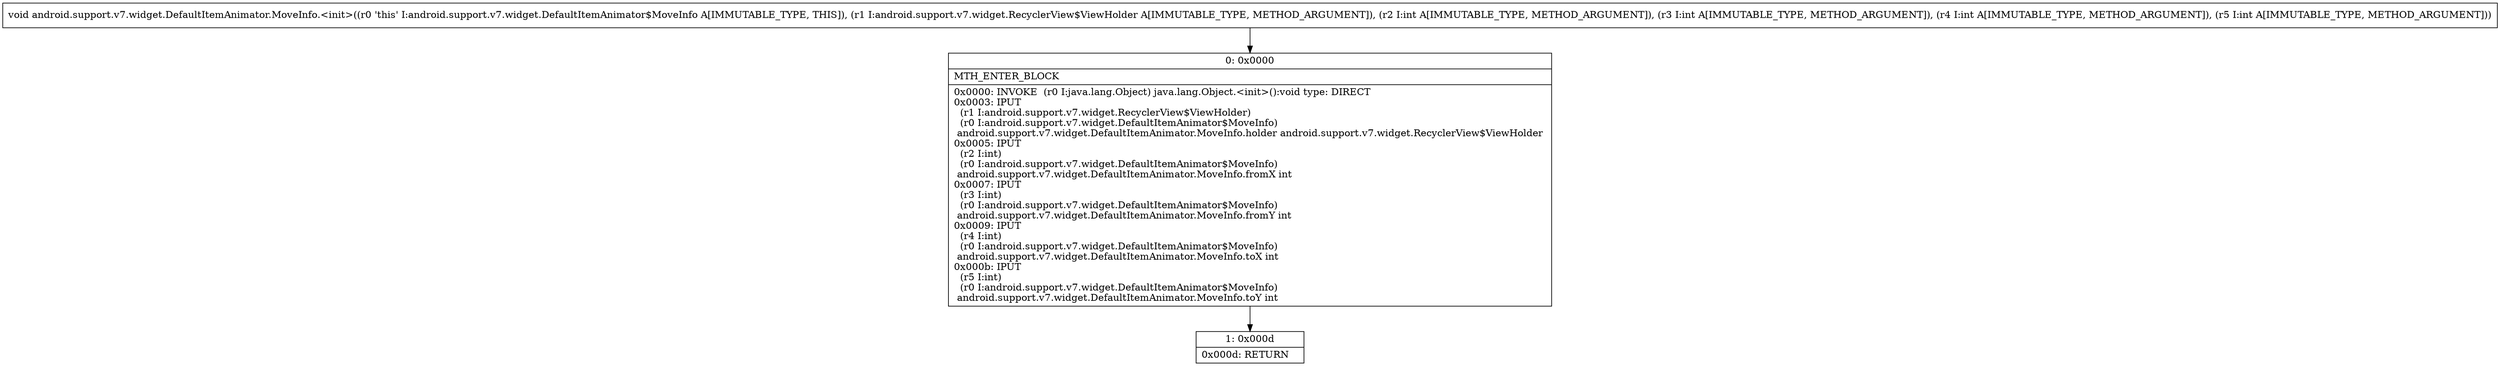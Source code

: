 digraph "CFG forandroid.support.v7.widget.DefaultItemAnimator.MoveInfo.\<init\>(Landroid\/support\/v7\/widget\/RecyclerView$ViewHolder;IIII)V" {
Node_0 [shape=record,label="{0\:\ 0x0000|MTH_ENTER_BLOCK\l|0x0000: INVOKE  (r0 I:java.lang.Object) java.lang.Object.\<init\>():void type: DIRECT \l0x0003: IPUT  \l  (r1 I:android.support.v7.widget.RecyclerView$ViewHolder)\l  (r0 I:android.support.v7.widget.DefaultItemAnimator$MoveInfo)\l android.support.v7.widget.DefaultItemAnimator.MoveInfo.holder android.support.v7.widget.RecyclerView$ViewHolder \l0x0005: IPUT  \l  (r2 I:int)\l  (r0 I:android.support.v7.widget.DefaultItemAnimator$MoveInfo)\l android.support.v7.widget.DefaultItemAnimator.MoveInfo.fromX int \l0x0007: IPUT  \l  (r3 I:int)\l  (r0 I:android.support.v7.widget.DefaultItemAnimator$MoveInfo)\l android.support.v7.widget.DefaultItemAnimator.MoveInfo.fromY int \l0x0009: IPUT  \l  (r4 I:int)\l  (r0 I:android.support.v7.widget.DefaultItemAnimator$MoveInfo)\l android.support.v7.widget.DefaultItemAnimator.MoveInfo.toX int \l0x000b: IPUT  \l  (r5 I:int)\l  (r0 I:android.support.v7.widget.DefaultItemAnimator$MoveInfo)\l android.support.v7.widget.DefaultItemAnimator.MoveInfo.toY int \l}"];
Node_1 [shape=record,label="{1\:\ 0x000d|0x000d: RETURN   \l}"];
MethodNode[shape=record,label="{void android.support.v7.widget.DefaultItemAnimator.MoveInfo.\<init\>((r0 'this' I:android.support.v7.widget.DefaultItemAnimator$MoveInfo A[IMMUTABLE_TYPE, THIS]), (r1 I:android.support.v7.widget.RecyclerView$ViewHolder A[IMMUTABLE_TYPE, METHOD_ARGUMENT]), (r2 I:int A[IMMUTABLE_TYPE, METHOD_ARGUMENT]), (r3 I:int A[IMMUTABLE_TYPE, METHOD_ARGUMENT]), (r4 I:int A[IMMUTABLE_TYPE, METHOD_ARGUMENT]), (r5 I:int A[IMMUTABLE_TYPE, METHOD_ARGUMENT])) }"];
MethodNode -> Node_0;
Node_0 -> Node_1;
}

